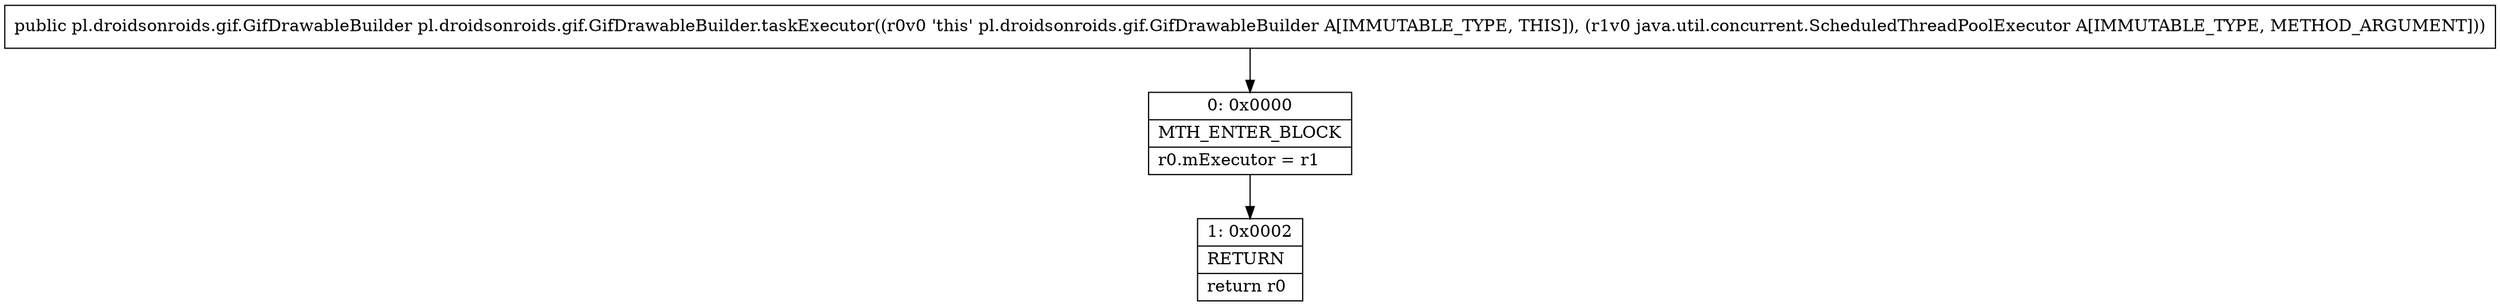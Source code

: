 digraph "CFG forpl.droidsonroids.gif.GifDrawableBuilder.taskExecutor(Ljava\/util\/concurrent\/ScheduledThreadPoolExecutor;)Lpl\/droidsonroids\/gif\/GifDrawableBuilder;" {
Node_0 [shape=record,label="{0\:\ 0x0000|MTH_ENTER_BLOCK\l|r0.mExecutor = r1\l}"];
Node_1 [shape=record,label="{1\:\ 0x0002|RETURN\l|return r0\l}"];
MethodNode[shape=record,label="{public pl.droidsonroids.gif.GifDrawableBuilder pl.droidsonroids.gif.GifDrawableBuilder.taskExecutor((r0v0 'this' pl.droidsonroids.gif.GifDrawableBuilder A[IMMUTABLE_TYPE, THIS]), (r1v0 java.util.concurrent.ScheduledThreadPoolExecutor A[IMMUTABLE_TYPE, METHOD_ARGUMENT])) }"];
MethodNode -> Node_0;
Node_0 -> Node_1;
}

